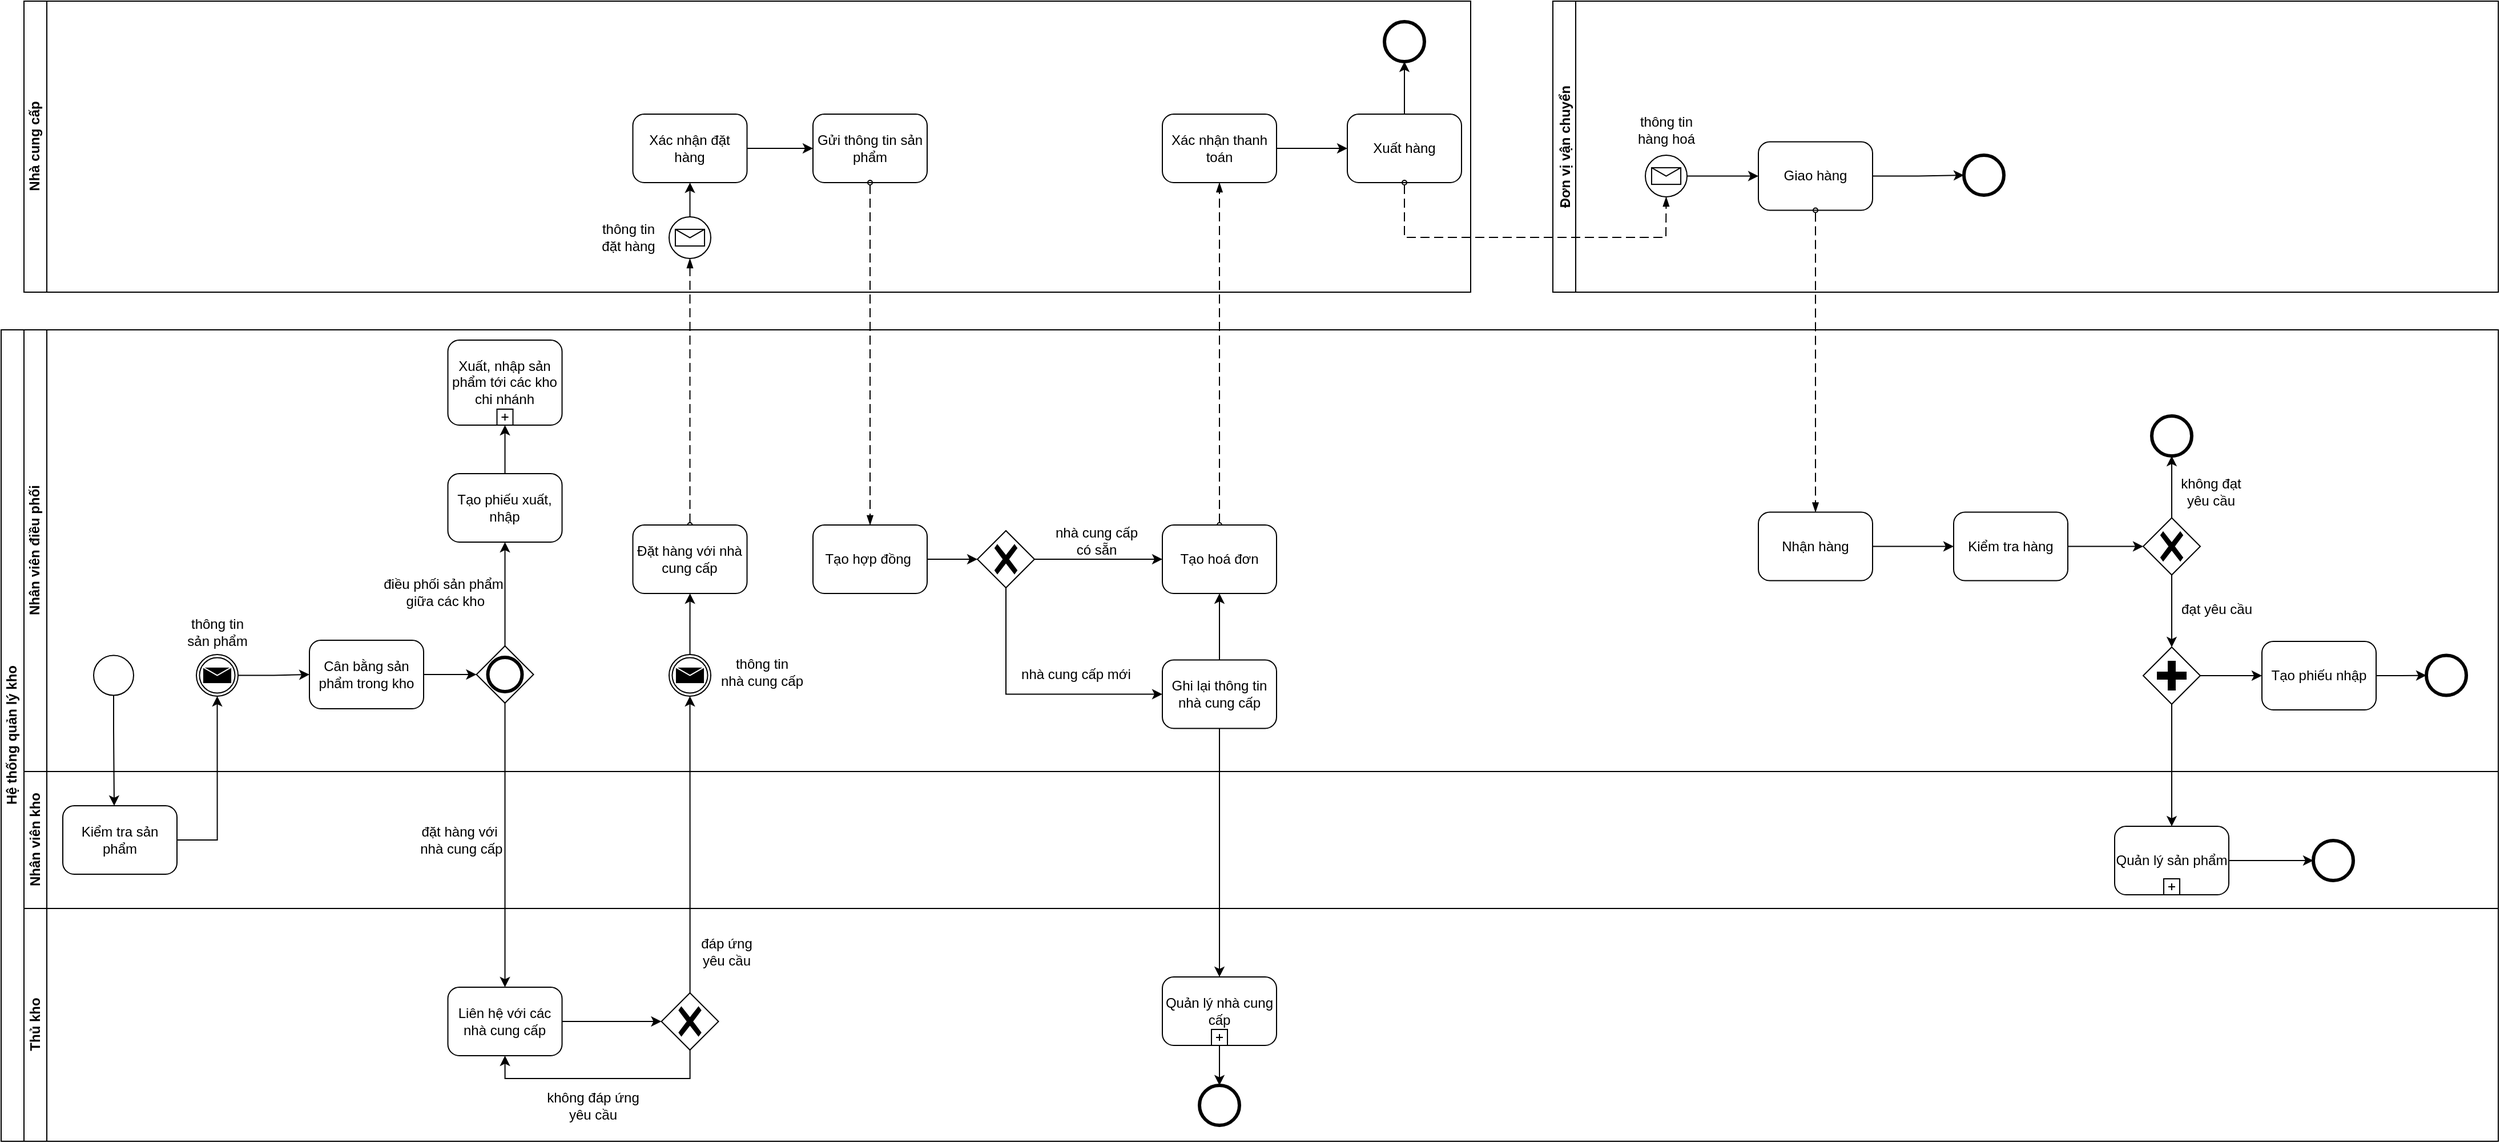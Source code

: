 <mxfile version="20.2.4" type="device" pages="2"><diagram name="inventory management system" id="74e2e168-ea6b-b213-b513-2b3c1d86103e"><mxGraphModel dx="782" dy="436" grid="1" gridSize="9" guides="1" tooltips="1" connect="1" arrows="1" fold="1" page="1" pageScale="1" pageWidth="1500" pageHeight="1920" background="none" math="0" shadow="0"><root><mxCell id="0"/><mxCell id="1" parent="0"/><mxCell id="8CF6cLF_497ZP0KfiTRn-6" value="Nhà cung cấp" style="swimlane;html=1;startSize=20;horizontal=0;" parent="1" vertex="1"><mxGeometry x="281" y="405" width="1267" height="255" as="geometry"/></mxCell><mxCell id="GPhjwS82SwwZV1RUeQHN-33" value="" style="edgeStyle=orthogonalEdgeStyle;rounded=0;orthogonalLoop=1;jettySize=auto;html=1;" parent="8CF6cLF_497ZP0KfiTRn-6" source="8CF6cLF_497ZP0KfiTRn-21" target="GPhjwS82SwwZV1RUeQHN-30" edge="1"><mxGeometry relative="1" as="geometry"/></mxCell><mxCell id="8CF6cLF_497ZP0KfiTRn-21" value="Xác nhận đặt hàng" style="points=[[0.25,0,0],[0.5,0,0],[0.75,0,0],[1,0.25,0],[1,0.5,0],[1,0.75,0],[0.75,1,0],[0.5,1,0],[0.25,1,0],[0,0.75,0],[0,0.5,0],[0,0.25,0]];shape=mxgraph.bpmn.task;whiteSpace=wrap;rectStyle=rounded;size=10;taskMarker=abstract;" parent="8CF6cLF_497ZP0KfiTRn-6" vertex="1"><mxGeometry x="533.25" y="99" width="100" height="60" as="geometry"/></mxCell><mxCell id="yt2m0FL5eR5qhUg7MyY3-13" value="" style="edgeStyle=orthogonalEdgeStyle;rounded=0;orthogonalLoop=1;jettySize=auto;html=1;" parent="8CF6cLF_497ZP0KfiTRn-6" source="yt2m0FL5eR5qhUg7MyY3-9" target="yt2m0FL5eR5qhUg7MyY3-12" edge="1"><mxGeometry relative="1" as="geometry"/></mxCell><mxCell id="yt2m0FL5eR5qhUg7MyY3-9" value="Xác nhận thanh toán" style="points=[[0.25,0,0],[0.5,0,0],[0.75,0,0],[1,0.25,0],[1,0.5,0],[1,0.75,0],[0.75,1,0],[0.5,1,0],[0.25,1,0],[0,0.75,0],[0,0.5,0],[0,0.25,0]];shape=mxgraph.bpmn.task;whiteSpace=wrap;rectStyle=rounded;size=10;taskMarker=abstract;" parent="8CF6cLF_497ZP0KfiTRn-6" vertex="1"><mxGeometry x="997" y="99" width="100" height="60" as="geometry"/></mxCell><mxCell id="GPhjwS82SwwZV1RUeQHN-35" value="" style="edgeStyle=orthogonalEdgeStyle;rounded=0;orthogonalLoop=1;jettySize=auto;html=1;" parent="8CF6cLF_497ZP0KfiTRn-6" source="yt2m0FL5eR5qhUg7MyY3-12" target="GPhjwS82SwwZV1RUeQHN-34" edge="1"><mxGeometry relative="1" as="geometry"/></mxCell><mxCell id="yt2m0FL5eR5qhUg7MyY3-12" value="Xuất hàng" style="points=[[0.25,0,0],[0.5,0,0],[0.75,0,0],[1,0.25,0],[1,0.5,0],[1,0.75,0],[0.75,1,0],[0.5,1,0],[0.25,1,0],[0,0.75,0],[0,0.5,0],[0,0.25,0]];shape=mxgraph.bpmn.task;whiteSpace=wrap;rectStyle=rounded;size=10;taskMarker=abstract;" parent="8CF6cLF_497ZP0KfiTRn-6" vertex="1"><mxGeometry x="1159" y="99" width="100" height="60" as="geometry"/></mxCell><mxCell id="yt2m0FL5eR5qhUg7MyY3-16" value="" style="edgeStyle=orthogonalEdgeStyle;rounded=0;orthogonalLoop=1;jettySize=auto;html=1;" parent="8CF6cLF_497ZP0KfiTRn-6" source="yt2m0FL5eR5qhUg7MyY3-14" target="8CF6cLF_497ZP0KfiTRn-21" edge="1"><mxGeometry relative="1" as="geometry"/></mxCell><mxCell id="yt2m0FL5eR5qhUg7MyY3-14" value="" style="points=[[0.145,0.145,0],[0.5,0,0],[0.855,0.145,0],[1,0.5,0],[0.855,0.855,0],[0.5,1,0],[0.145,0.855,0],[0,0.5,0]];shape=mxgraph.bpmn.event;html=1;verticalLabelPosition=bottom;labelBackgroundColor=#ffffff;verticalAlign=top;align=center;perimeter=ellipsePerimeter;outlineConnect=0;aspect=fixed;outline=standard;symbol=message;" parent="8CF6cLF_497ZP0KfiTRn-6" vertex="1"><mxGeometry x="565" y="189" width="36.5" height="36.5" as="geometry"/></mxCell><mxCell id="yt2m0FL5eR5qhUg7MyY3-17" value="thông tin &lt;br&gt;đặt hàng" style="text;html=1;align=center;verticalAlign=middle;resizable=0;points=[];autosize=1;strokeColor=none;fillColor=none;" parent="8CF6cLF_497ZP0KfiTRn-6" vertex="1"><mxGeometry x="493" y="184.75" width="72" height="45" as="geometry"/></mxCell><mxCell id="GPhjwS82SwwZV1RUeQHN-30" value="Gửi thông tin sản phẩm" style="points=[[0.25,0,0],[0.5,0,0],[0.75,0,0],[1,0.25,0],[1,0.5,0],[1,0.75,0],[0.75,1,0],[0.5,1,0],[0.25,1,0],[0,0.75,0],[0,0.5,0],[0,0.25,0]];shape=mxgraph.bpmn.task;whiteSpace=wrap;rectStyle=rounded;size=10;taskMarker=abstract;" parent="8CF6cLF_497ZP0KfiTRn-6" vertex="1"><mxGeometry x="691" y="99" width="100" height="60" as="geometry"/></mxCell><mxCell id="GPhjwS82SwwZV1RUeQHN-34" value="" style="points=[[0.145,0.145,0],[0.5,0,0],[0.855,0.145,0],[1,0.5,0],[0.855,0.855,0],[0.5,1,0],[0.145,0.855,0],[0,0.5,0]];shape=mxgraph.bpmn.event;html=1;verticalLabelPosition=bottom;labelBackgroundColor=#ffffff;verticalAlign=top;align=center;perimeter=ellipsePerimeter;outlineConnect=0;aspect=fixed;outline=end;symbol=terminate2;" parent="8CF6cLF_497ZP0KfiTRn-6" vertex="1"><mxGeometry x="1191.5" y="18" width="35" height="35" as="geometry"/></mxCell><mxCell id="8CF6cLF_497ZP0KfiTRn-131" value="" style="dashed=1;dashPattern=8 4;endArrow=blockThin;endFill=1;startArrow=oval;startFill=0;endSize=6;startSize=4;rounded=0;exitX=0.5;exitY=0;exitDx=0;exitDy=0;exitPerimeter=0;" parent="1" source="8CF6cLF_497ZP0KfiTRn-118" target="yt2m0FL5eR5qhUg7MyY3-14" edge="1"><mxGeometry width="160" relative="1" as="geometry"><mxPoint x="567" y="675" as="sourcePoint"/><mxPoint x="727" y="675" as="targetPoint"/></mxGeometry></mxCell><mxCell id="yt2m0FL5eR5qhUg7MyY3-10" value="" style="dashed=1;dashPattern=8 4;endArrow=blockThin;endFill=1;startArrow=oval;startFill=0;endSize=6;startSize=4;rounded=0;entryX=0.5;entryY=1;entryDx=0;entryDy=0;entryPerimeter=0;exitX=0.5;exitY=0;exitDx=0;exitDy=0;exitPerimeter=0;" parent="1" source="8CF6cLF_497ZP0KfiTRn-40" target="yt2m0FL5eR5qhUg7MyY3-9" edge="1"><mxGeometry width="160" relative="1" as="geometry"><mxPoint x="1052.5" y="510" as="sourcePoint"/><mxPoint x="1053" y="636.5" as="targetPoint"/></mxGeometry></mxCell><mxCell id="yt2m0FL5eR5qhUg7MyY3-4" value="" style="dashed=1;dashPattern=8 4;endArrow=blockThin;endFill=1;startArrow=oval;startFill=0;endSize=6;startSize=4;rounded=0;entryX=0.5;entryY=0;entryDx=0;entryDy=0;entryPerimeter=0;exitX=0.5;exitY=1;exitDx=0;exitDy=0;exitPerimeter=0;" parent="1" source="GPhjwS82SwwZV1RUeQHN-30" target="8CF6cLF_497ZP0KfiTRn-33" edge="1"><mxGeometry width="160" relative="1" as="geometry"><mxPoint x="1022" y="559" as="sourcePoint"/><mxPoint x="983" y="619" as="targetPoint"/></mxGeometry></mxCell><mxCell id="yt2m0FL5eR5qhUg7MyY3-25" value="Đơn vị vận chuyển" style="swimlane;startSize=20;horizontal=0;" parent="1" vertex="1"><mxGeometry x="1620" y="405" width="828" height="255" as="geometry"/></mxCell><mxCell id="yt2m0FL5eR5qhUg7MyY3-34" value="" style="edgeStyle=orthogonalEdgeStyle;rounded=0;orthogonalLoop=1;jettySize=auto;html=1;" parent="yt2m0FL5eR5qhUg7MyY3-25" source="yt2m0FL5eR5qhUg7MyY3-28" target="yt2m0FL5eR5qhUg7MyY3-33" edge="1"><mxGeometry relative="1" as="geometry"/></mxCell><mxCell id="yt2m0FL5eR5qhUg7MyY3-28" value="Giao hàng" style="points=[[0.25,0,0],[0.5,0,0],[0.75,0,0],[1,0.25,0],[1,0.5,0],[1,0.75,0],[0.75,1,0],[0.5,1,0],[0.25,1,0],[0,0.75,0],[0,0.5,0],[0,0.25,0]];shape=mxgraph.bpmn.task;whiteSpace=wrap;rectStyle=rounded;size=10;taskMarker=abstract;" parent="yt2m0FL5eR5qhUg7MyY3-25" vertex="1"><mxGeometry x="180" y="123.25" width="100" height="60" as="geometry"/></mxCell><mxCell id="J1mQcQFPRn4zZdBeIt-k-29" value="" style="edgeStyle=orthogonalEdgeStyle;rounded=0;orthogonalLoop=1;jettySize=auto;html=1;" parent="yt2m0FL5eR5qhUg7MyY3-25" source="yt2m0FL5eR5qhUg7MyY3-29" target="yt2m0FL5eR5qhUg7MyY3-28" edge="1"><mxGeometry relative="1" as="geometry"/></mxCell><mxCell id="yt2m0FL5eR5qhUg7MyY3-29" value="" style="points=[[0.145,0.145,0],[0.5,0,0],[0.855,0.145,0],[1,0.5,0],[0.855,0.855,0],[0.5,1,0],[0.145,0.855,0],[0,0.5,0]];shape=mxgraph.bpmn.event;html=1;verticalLabelPosition=bottom;labelBackgroundColor=#ffffff;verticalAlign=top;align=center;perimeter=ellipsePerimeter;outlineConnect=0;aspect=fixed;outline=standard;symbol=message;" parent="yt2m0FL5eR5qhUg7MyY3-25" vertex="1"><mxGeometry x="81" y="135" width="36.5" height="36.5" as="geometry"/></mxCell><mxCell id="yt2m0FL5eR5qhUg7MyY3-31" value="thông tin &lt;br&gt;hàng hoá" style="text;html=1;align=center;verticalAlign=middle;resizable=0;points=[];autosize=1;strokeColor=none;fillColor=none;" parent="yt2m0FL5eR5qhUg7MyY3-25" vertex="1"><mxGeometry x="63.25" y="90" width="72" height="45" as="geometry"/></mxCell><mxCell id="yt2m0FL5eR5qhUg7MyY3-33" value="" style="points=[[0.145,0.145,0],[0.5,0,0],[0.855,0.145,0],[1,0.5,0],[0.855,0.855,0],[0.5,1,0],[0.145,0.855,0],[0,0.5,0]];shape=mxgraph.bpmn.event;html=1;verticalLabelPosition=bottom;labelBackgroundColor=#ffffff;verticalAlign=top;align=center;perimeter=ellipsePerimeter;outlineConnect=0;aspect=fixed;outline=end;symbol=terminate2;" parent="yt2m0FL5eR5qhUg7MyY3-25" vertex="1"><mxGeometry x="360" y="135" width="35" height="35" as="geometry"/></mxCell><mxCell id="J1mQcQFPRn4zZdBeIt-k-14" value="" style="dashed=1;dashPattern=8 4;endArrow=blockThin;endFill=1;startArrow=oval;startFill=0;endSize=6;startSize=4;rounded=0;exitX=0.5;exitY=1;exitDx=0;exitDy=0;exitPerimeter=0;entryX=0.5;entryY=0;entryDx=0;entryDy=0;entryPerimeter=0;" parent="1" source="yt2m0FL5eR5qhUg7MyY3-28" target="yt2m0FL5eR5qhUg7MyY3-35" edge="1"><mxGeometry width="160" relative="1" as="geometry"><mxPoint x="1611" y="558" as="sourcePoint"/><mxPoint x="1771" y="558" as="targetPoint"/></mxGeometry></mxCell><mxCell id="J1mQcQFPRn4zZdBeIt-k-28" value="" style="dashed=1;dashPattern=8 4;endArrow=blockThin;endFill=1;startArrow=oval;startFill=0;endSize=6;startSize=4;rounded=0;exitX=0.5;exitY=1;exitDx=0;exitDy=0;exitPerimeter=0;entryX=0.5;entryY=1;entryDx=0;entryDy=0;entryPerimeter=0;" parent="1" source="yt2m0FL5eR5qhUg7MyY3-12" target="yt2m0FL5eR5qhUg7MyY3-29" edge="1"><mxGeometry width="160" relative="1" as="geometry"><mxPoint x="1674" y="432" as="sourcePoint"/><mxPoint x="1834" y="432" as="targetPoint"/><Array as="points"><mxPoint x="1490" y="612"/><mxPoint x="1719" y="612"/></Array></mxGeometry></mxCell><mxCell id="8CF6cLF_497ZP0KfiTRn-80" value="Hệ thống quản lý kho" style="swimlane;html=1;childLayout=stackLayout;resizeParent=1;resizeParentMax=0;horizontal=0;startSize=20;horizontalStack=0;" parent="1" vertex="1"><mxGeometry x="261" y="693" width="2187" height="711" as="geometry"/></mxCell><mxCell id="8CF6cLF_497ZP0KfiTRn-81" value="Nhân viên điều phối&lt;br&gt;" style="swimlane;html=1;startSize=20;horizontal=0;" parent="8CF6cLF_497ZP0KfiTRn-80" vertex="1"><mxGeometry x="20" width="2167" height="387" as="geometry"/></mxCell><mxCell id="8CF6cLF_497ZP0KfiTRn-40" value="Tạo hoá đơn" style="points=[[0.25,0,0],[0.5,0,0],[0.75,0,0],[1,0.25,0],[1,0.5,0],[1,0.75,0],[0.75,1,0],[0.5,1,0],[0.25,1,0],[0,0.75,0],[0,0.5,0],[0,0.25,0]];shape=mxgraph.bpmn.task;whiteSpace=wrap;rectStyle=rounded;size=10;taskMarker=abstract;" parent="8CF6cLF_497ZP0KfiTRn-81" vertex="1"><mxGeometry x="997" y="171" width="100" height="60" as="geometry"/></mxCell><mxCell id="GPhjwS82SwwZV1RUeQHN-29" value="" style="edgeStyle=orthogonalEdgeStyle;rounded=0;orthogonalLoop=1;jettySize=auto;html=1;" parent="8CF6cLF_497ZP0KfiTRn-81" source="8CF6cLF_497ZP0KfiTRn-44" target="GPhjwS82SwwZV1RUeQHN-28" edge="1"><mxGeometry relative="1" as="geometry"/></mxCell><mxCell id="8CF6cLF_497ZP0KfiTRn-44" value="Tạo phiếu nhập" style="points=[[0.25,0,0],[0.5,0,0],[0.75,0,0],[1,0.25,0],[1,0.5,0],[1,0.75,0],[0.75,1,0],[0.5,1,0],[0.25,1,0],[0,0.75,0],[0,0.5,0],[0,0.25,0]];shape=mxgraph.bpmn.task;whiteSpace=wrap;rectStyle=rounded;size=10;taskMarker=abstract;" parent="8CF6cLF_497ZP0KfiTRn-81" vertex="1"><mxGeometry x="1960" y="273" width="100" height="60" as="geometry"/></mxCell><mxCell id="8CF6cLF_497ZP0KfiTRn-118" value="Đặt hàng với nhà cung cấp" style="points=[[0.25,0,0],[0.5,0,0],[0.75,0,0],[1,0.25,0],[1,0.5,0],[1,0.75,0],[0.75,1,0],[0.5,1,0],[0.25,1,0],[0,0.75,0],[0,0.5,0],[0,0.25,0]];shape=mxgraph.bpmn.task;whiteSpace=wrap;rectStyle=rounded;size=10;taskMarker=abstract;" parent="8CF6cLF_497ZP0KfiTRn-81" vertex="1"><mxGeometry x="533.25" y="171" width="100" height="60" as="geometry"/></mxCell><mxCell id="GPhjwS82SwwZV1RUeQHN-4" value="" style="edgeStyle=orthogonalEdgeStyle;rounded=0;orthogonalLoop=1;jettySize=auto;html=1;" parent="8CF6cLF_497ZP0KfiTRn-81" source="8CF6cLF_497ZP0KfiTRn-33" target="GPhjwS82SwwZV1RUeQHN-3" edge="1"><mxGeometry relative="1" as="geometry"/></mxCell><mxCell id="8CF6cLF_497ZP0KfiTRn-33" value="Tạo hợp đồng " style="points=[[0.25,0,0],[0.5,0,0],[0.75,0,0],[1,0.25,0],[1,0.5,0],[1,0.75,0],[0.75,1,0],[0.5,1,0],[0.25,1,0],[0,0.75,0],[0,0.5,0],[0,0.25,0]];shape=mxgraph.bpmn.task;whiteSpace=wrap;rectStyle=rounded;size=10;taskMarker=abstract;" parent="8CF6cLF_497ZP0KfiTRn-81" vertex="1"><mxGeometry x="691" y="171" width="100" height="60" as="geometry"/></mxCell><mxCell id="0IMm8NpGHYCXOkR3CDBu-25" value="" style="edgeStyle=orthogonalEdgeStyle;rounded=0;orthogonalLoop=1;jettySize=auto;html=1;entryX=0.5;entryY=1;entryDx=0;entryDy=0;entryPerimeter=0;" parent="8CF6cLF_497ZP0KfiTRn-81" source="0IMm8NpGHYCXOkR3CDBu-22" target="GPhjwS82SwwZV1RUeQHN-2" edge="1"><mxGeometry relative="1" as="geometry"><mxPoint x="421.235" y="231" as="targetPoint"/></mxGeometry></mxCell><mxCell id="0IMm8NpGHYCXOkR3CDBu-22" value="" style="points=[[0.25,0.25,0],[0.5,0,0],[0.75,0.25,0],[1,0.5,0],[0.75,0.75,0],[0.5,1,0],[0.25,0.75,0],[0,0.5,0]];shape=mxgraph.bpmn.gateway2;html=1;verticalLabelPosition=bottom;labelBackgroundColor=#ffffff;verticalAlign=top;align=center;perimeter=rhombusPerimeter;outlineConnect=0;outline=end;symbol=general;" parent="8CF6cLF_497ZP0KfiTRn-81" vertex="1"><mxGeometry x="396.25" y="277" width="50" height="50" as="geometry"/></mxCell><mxCell id="0IMm8NpGHYCXOkR3CDBu-26" value="" style="points=[[0.145,0.145,0],[0.5,0,0],[0.855,0.145,0],[1,0.5,0],[0.855,0.855,0],[0.5,1,0],[0.145,0.855,0],[0,0.5,0]];shape=mxgraph.bpmn.event;html=1;verticalLabelPosition=bottom;labelBackgroundColor=#ffffff;verticalAlign=top;align=center;perimeter=ellipsePerimeter;outlineConnect=0;aspect=fixed;outline=standard;symbol=general;" parent="8CF6cLF_497ZP0KfiTRn-81" vertex="1"><mxGeometry x="61" y="285.25" width="35" height="35" as="geometry"/></mxCell><mxCell id="0IMm8NpGHYCXOkR3CDBu-87" value="" style="edgeStyle=orthogonalEdgeStyle;rounded=0;orthogonalLoop=1;jettySize=auto;html=1;" parent="8CF6cLF_497ZP0KfiTRn-81" source="0IMm8NpGHYCXOkR3CDBu-56" target="0IMm8NpGHYCXOkR3CDBu-22" edge="1"><mxGeometry relative="1" as="geometry"/></mxCell><mxCell id="0IMm8NpGHYCXOkR3CDBu-56" value="Cân bằng sản phẩm trong kho" style="points=[[0.25,0,0],[0.5,0,0],[0.75,0,0],[1,0.25,0],[1,0.5,0],[1,0.75,0],[0.75,1,0],[0.5,1,0],[0.25,1,0],[0,0.75,0],[0,0.5,0],[0,0.25,0]];shape=mxgraph.bpmn.task;whiteSpace=wrap;rectStyle=rounded;size=10;taskMarker=abstract;" parent="8CF6cLF_497ZP0KfiTRn-81" vertex="1"><mxGeometry x="250" y="272" width="100" height="60" as="geometry"/></mxCell><mxCell id="J1mQcQFPRn4zZdBeIt-k-36" value="" style="edgeStyle=orthogonalEdgeStyle;rounded=0;orthogonalLoop=1;jettySize=auto;html=1;" parent="8CF6cLF_497ZP0KfiTRn-81" source="0IMm8NpGHYCXOkR3CDBu-71" target="8CF6cLF_497ZP0KfiTRn-44" edge="1"><mxGeometry relative="1" as="geometry"/></mxCell><mxCell id="0IMm8NpGHYCXOkR3CDBu-71" value="" style="points=[[0.25,0.25,0],[0.5,0,0],[0.75,0.25,0],[1,0.5,0],[0.75,0.75,0],[0.5,1,0],[0.25,0.75,0],[0,0.5,0]];shape=mxgraph.bpmn.gateway2;html=1;verticalLabelPosition=bottom;labelBackgroundColor=#ffffff;verticalAlign=top;align=center;perimeter=rhombusPerimeter;outlineConnect=0;outline=none;symbol=none;gwType=parallel;" parent="8CF6cLF_497ZP0KfiTRn-81" vertex="1"><mxGeometry x="1856" y="278" width="50" height="50" as="geometry"/></mxCell><mxCell id="0IMm8NpGHYCXOkR3CDBu-97" value="" style="edgeStyle=orthogonalEdgeStyle;rounded=0;orthogonalLoop=1;jettySize=auto;html=1;" parent="8CF6cLF_497ZP0KfiTRn-81" source="0IMm8NpGHYCXOkR3CDBu-94" target="8CF6cLF_497ZP0KfiTRn-118" edge="1"><mxGeometry relative="1" as="geometry"/></mxCell><mxCell id="0IMm8NpGHYCXOkR3CDBu-94" value="" style="points=[[0.145,0.145,0],[0.5,0,0],[0.855,0.145,0],[1,0.5,0],[0.855,0.855,0],[0.5,1,0],[0.145,0.855,0],[0,0.5,0]];shape=mxgraph.bpmn.event;html=1;verticalLabelPosition=bottom;labelBackgroundColor=#ffffff;verticalAlign=top;align=center;perimeter=ellipsePerimeter;outlineConnect=0;aspect=fixed;outline=throwing;symbol=message;" parent="8CF6cLF_497ZP0KfiTRn-81" vertex="1"><mxGeometry x="565" y="284.5" width="36.5" height="36.5" as="geometry"/></mxCell><mxCell id="0IMm8NpGHYCXOkR3CDBu-98" value="thông tin &lt;br&gt;nhà cung cấp" style="text;html=1;align=center;verticalAlign=middle;resizable=0;points=[];autosize=1;strokeColor=none;fillColor=none;" parent="8CF6cLF_497ZP0KfiTRn-81" vertex="1"><mxGeometry x="601" y="277" width="90" height="45" as="geometry"/></mxCell><mxCell id="J1mQcQFPRn4zZdBeIt-k-16" style="edgeStyle=orthogonalEdgeStyle;rounded=0;orthogonalLoop=1;jettySize=auto;html=1;entryX=0;entryY=0.5;entryDx=0;entryDy=0;entryPerimeter=0;" parent="8CF6cLF_497ZP0KfiTRn-81" source="0IMm8NpGHYCXOkR3CDBu-102" target="0IMm8NpGHYCXOkR3CDBu-108" edge="1"><mxGeometry relative="1" as="geometry"/></mxCell><mxCell id="0IMm8NpGHYCXOkR3CDBu-102" value="Kiểm tra hàng" style="points=[[0.25,0,0],[0.5,0,0],[0.75,0,0],[1,0.25,0],[1,0.5,0],[1,0.75,0],[0.75,1,0],[0.5,1,0],[0.25,1,0],[0,0.75,0],[0,0.5,0],[0,0.25,0]];shape=mxgraph.bpmn.task;whiteSpace=wrap;rectStyle=rounded;size=10;taskMarker=abstract;" parent="8CF6cLF_497ZP0KfiTRn-81" vertex="1"><mxGeometry x="1690" y="159.75" width="100" height="60" as="geometry"/></mxCell><mxCell id="0IMm8NpGHYCXOkR3CDBu-116" value="" style="edgeStyle=orthogonalEdgeStyle;rounded=0;orthogonalLoop=1;jettySize=auto;html=1;" parent="8CF6cLF_497ZP0KfiTRn-81" source="0IMm8NpGHYCXOkR3CDBu-108" target="0IMm8NpGHYCXOkR3CDBu-113" edge="1"><mxGeometry relative="1" as="geometry"/></mxCell><mxCell id="J1mQcQFPRn4zZdBeIt-k-20" value="" style="edgeStyle=orthogonalEdgeStyle;rounded=0;orthogonalLoop=1;jettySize=auto;html=1;" parent="8CF6cLF_497ZP0KfiTRn-81" source="0IMm8NpGHYCXOkR3CDBu-108" target="0IMm8NpGHYCXOkR3CDBu-71" edge="1"><mxGeometry relative="1" as="geometry"/></mxCell><mxCell id="0IMm8NpGHYCXOkR3CDBu-108" value="" style="points=[[0.25,0.25,0],[0.5,0,0],[0.75,0.25,0],[1,0.5,0],[0.75,0.75,0],[0.5,1,0],[0.25,0.75,0],[0,0.5,0]];shape=mxgraph.bpmn.gateway2;html=1;verticalLabelPosition=bottom;labelBackgroundColor=#ffffff;verticalAlign=top;align=center;perimeter=rhombusPerimeter;outlineConnect=0;outline=none;symbol=none;gwType=exclusive;" parent="8CF6cLF_497ZP0KfiTRn-81" vertex="1"><mxGeometry x="1856" y="164.75" width="50" height="50" as="geometry"/></mxCell><mxCell id="0IMm8NpGHYCXOkR3CDBu-113" value="" style="points=[[0.145,0.145,0],[0.5,0,0],[0.855,0.145,0],[1,0.5,0],[0.855,0.855,0],[0.5,1,0],[0.145,0.855,0],[0,0.5,0]];shape=mxgraph.bpmn.event;html=1;verticalLabelPosition=bottom;labelBackgroundColor=#ffffff;verticalAlign=top;align=center;perimeter=ellipsePerimeter;outlineConnect=0;aspect=fixed;outline=end;symbol=terminate2;" parent="8CF6cLF_497ZP0KfiTRn-81" vertex="1"><mxGeometry x="1863.5" y="75.5" width="35" height="35" as="geometry"/></mxCell><mxCell id="J1mQcQFPRn4zZdBeIt-k-17" value="" style="edgeStyle=orthogonalEdgeStyle;rounded=0;orthogonalLoop=1;jettySize=auto;html=1;" parent="8CF6cLF_497ZP0KfiTRn-81" source="yt2m0FL5eR5qhUg7MyY3-35" target="0IMm8NpGHYCXOkR3CDBu-102" edge="1"><mxGeometry relative="1" as="geometry"/></mxCell><mxCell id="yt2m0FL5eR5qhUg7MyY3-35" value="Nhận hàng" style="points=[[0.25,0,0],[0.5,0,0],[0.75,0,0],[1,0.25,0],[1,0.5,0],[1,0.75,0],[0.75,1,0],[0.5,1,0],[0.25,1,0],[0,0.75,0],[0,0.5,0],[0,0.25,0]];shape=mxgraph.bpmn.task;whiteSpace=wrap;rectStyle=rounded;size=10;taskMarker=abstract;" parent="8CF6cLF_497ZP0KfiTRn-81" vertex="1"><mxGeometry x="1519" y="159.75" width="100" height="60" as="geometry"/></mxCell><mxCell id="GPhjwS82SwwZV1RUeQHN-14" value="" style="edgeStyle=orthogonalEdgeStyle;rounded=0;orthogonalLoop=1;jettySize=auto;html=1;" parent="8CF6cLF_497ZP0KfiTRn-81" source="J1mQcQFPRn4zZdBeIt-k-51" target="8CF6cLF_497ZP0KfiTRn-40" edge="1"><mxGeometry relative="1" as="geometry"/></mxCell><mxCell id="J1mQcQFPRn4zZdBeIt-k-51" value="Ghi lại thông tin nhà cung cấp" style="points=[[0.25,0,0],[0.5,0,0],[0.75,0,0],[1,0.25,0],[1,0.5,0],[1,0.75,0],[0.75,1,0],[0.5,1,0],[0.25,1,0],[0,0.75,0],[0,0.5,0],[0,0.25,0]];shape=mxgraph.bpmn.task;whiteSpace=wrap;rectStyle=rounded;size=10;taskMarker=abstract;" parent="8CF6cLF_497ZP0KfiTRn-81" vertex="1"><mxGeometry x="997" y="289.25" width="100" height="60" as="geometry"/></mxCell><mxCell id="J1mQcQFPRn4zZdBeIt-k-59" value="đạt yêu cầu" style="text;html=1;align=center;verticalAlign=middle;resizable=0;points=[];autosize=1;strokeColor=none;fillColor=none;" parent="8CF6cLF_497ZP0KfiTRn-81" vertex="1"><mxGeometry x="1879" y="231" width="81" height="27" as="geometry"/></mxCell><mxCell id="J1mQcQFPRn4zZdBeIt-k-60" value="không đạt &lt;br&gt;yêu cầu" style="text;html=1;align=center;verticalAlign=middle;resizable=0;points=[];autosize=1;strokeColor=none;fillColor=none;" parent="8CF6cLF_497ZP0KfiTRn-81" vertex="1"><mxGeometry x="1879" y="119.75" width="72" height="45" as="geometry"/></mxCell><mxCell id="J1mQcQFPRn4zZdBeIt-k-65" value="" style="edgeStyle=orthogonalEdgeStyle;rounded=0;orthogonalLoop=1;jettySize=auto;html=1;" parent="8CF6cLF_497ZP0KfiTRn-81" source="J1mQcQFPRn4zZdBeIt-k-63" target="0IMm8NpGHYCXOkR3CDBu-56" edge="1"><mxGeometry relative="1" as="geometry"/></mxCell><mxCell id="J1mQcQFPRn4zZdBeIt-k-63" value="" style="points=[[0.145,0.145,0],[0.5,0,0],[0.855,0.145,0],[1,0.5,0],[0.855,0.855,0],[0.5,1,0],[0.145,0.855,0],[0,0.5,0]];shape=mxgraph.bpmn.event;html=1;verticalLabelPosition=bottom;labelBackgroundColor=#ffffff;verticalAlign=top;align=center;perimeter=ellipsePerimeter;outlineConnect=0;aspect=fixed;outline=throwing;symbol=message;" parent="8CF6cLF_497ZP0KfiTRn-81" vertex="1"><mxGeometry x="151" y="284.5" width="36.5" height="36.5" as="geometry"/></mxCell><mxCell id="J1mQcQFPRn4zZdBeIt-k-69" value="thông tin &lt;br&gt;sản phẩm" style="text;html=1;align=center;verticalAlign=middle;resizable=0;points=[];autosize=1;strokeColor=none;fillColor=none;" parent="8CF6cLF_497ZP0KfiTRn-81" vertex="1"><mxGeometry x="133.25" y="242" width="72" height="45" as="geometry"/></mxCell><mxCell id="GPhjwS82SwwZV1RUeQHN-21" value="" style="edgeStyle=orthogonalEdgeStyle;rounded=0;orthogonalLoop=1;jettySize=auto;html=1;" parent="8CF6cLF_497ZP0KfiTRn-81" source="GPhjwS82SwwZV1RUeQHN-2" target="GPhjwS82SwwZV1RUeQHN-19" edge="1"><mxGeometry relative="1" as="geometry"/></mxCell><mxCell id="GPhjwS82SwwZV1RUeQHN-2" value="Tạo phiếu xuất, nhập" style="points=[[0.25,0,0],[0.5,0,0],[0.75,0,0],[1,0.25,0],[1,0.5,0],[1,0.75,0],[0.75,1,0],[0.5,1,0],[0.25,1,0],[0,0.75,0],[0,0.5,0],[0,0.25,0]];shape=mxgraph.bpmn.task;whiteSpace=wrap;rectStyle=rounded;size=10;taskMarker=abstract;" parent="8CF6cLF_497ZP0KfiTRn-81" vertex="1"><mxGeometry x="371.25" y="126" width="100" height="60" as="geometry"/></mxCell><mxCell id="GPhjwS82SwwZV1RUeQHN-8" value="" style="edgeStyle=orthogonalEdgeStyle;rounded=0;orthogonalLoop=1;jettySize=auto;html=1;" parent="8CF6cLF_497ZP0KfiTRn-81" source="GPhjwS82SwwZV1RUeQHN-3" target="8CF6cLF_497ZP0KfiTRn-40" edge="1"><mxGeometry relative="1" as="geometry"/></mxCell><mxCell id="GPhjwS82SwwZV1RUeQHN-13" style="edgeStyle=orthogonalEdgeStyle;rounded=0;orthogonalLoop=1;jettySize=auto;html=1;entryX=0;entryY=0.5;entryDx=0;entryDy=0;entryPerimeter=0;" parent="8CF6cLF_497ZP0KfiTRn-81" source="GPhjwS82SwwZV1RUeQHN-3" target="J1mQcQFPRn4zZdBeIt-k-51" edge="1"><mxGeometry relative="1" as="geometry"><Array as="points"><mxPoint x="860" y="319"/></Array></mxGeometry></mxCell><mxCell id="GPhjwS82SwwZV1RUeQHN-3" value="" style="points=[[0.25,0.25,0],[0.5,0,0],[0.75,0.25,0],[1,0.5,0],[0.75,0.75,0],[0.5,1,0],[0.25,0.75,0],[0,0.5,0]];shape=mxgraph.bpmn.gateway2;html=1;verticalLabelPosition=bottom;labelBackgroundColor=#ffffff;verticalAlign=top;align=center;perimeter=rhombusPerimeter;outlineConnect=0;outline=none;symbol=none;gwType=exclusive;" parent="8CF6cLF_497ZP0KfiTRn-81" vertex="1"><mxGeometry x="835" y="176" width="50" height="50" as="geometry"/></mxCell><mxCell id="GPhjwS82SwwZV1RUeQHN-10" value="nhà cung cấp &lt;br&gt;có sẵn" style="text;html=1;align=center;verticalAlign=middle;resizable=0;points=[];autosize=1;strokeColor=none;fillColor=none;" parent="8CF6cLF_497ZP0KfiTRn-81" vertex="1"><mxGeometry x="894" y="162" width="90" height="45" as="geometry"/></mxCell><mxCell id="GPhjwS82SwwZV1RUeQHN-11" value="nhà cung cấp mới" style="text;html=1;align=center;verticalAlign=middle;resizable=0;points=[];autosize=1;strokeColor=none;fillColor=none;" parent="8CF6cLF_497ZP0KfiTRn-81" vertex="1"><mxGeometry x="862" y="288.5" width="117" height="27" as="geometry"/></mxCell><mxCell id="GPhjwS82SwwZV1RUeQHN-19" value="Xuất, nhập sản phẩm tới các kho chi nhánh" style="points=[[0.25,0,0],[0.5,0,0],[0.75,0,0],[1,0.25,0],[1,0.5,0],[1,0.75,0],[0.75,1,0],[0.5,1,0],[0.25,1,0],[0,0.75,0],[0,0.5,0],[0,0.25,0]];shape=mxgraph.bpmn.task;whiteSpace=wrap;rectStyle=rounded;size=10;taskMarker=abstract;isLoopSub=1;" parent="8CF6cLF_497ZP0KfiTRn-81" vertex="1"><mxGeometry x="371.25" y="9" width="100" height="74.5" as="geometry"/></mxCell><mxCell id="GPhjwS82SwwZV1RUeQHN-22" value="điều phối sản phẩm&lt;br&gt;&amp;nbsp;giữa các kho" style="text;html=1;align=center;verticalAlign=middle;resizable=0;points=[];autosize=1;strokeColor=none;fillColor=none;" parent="8CF6cLF_497ZP0KfiTRn-81" vertex="1"><mxGeometry x="304" y="207" width="126" height="45" as="geometry"/></mxCell><mxCell id="GPhjwS82SwwZV1RUeQHN-28" value="" style="points=[[0.145,0.145,0],[0.5,0,0],[0.855,0.145,0],[1,0.5,0],[0.855,0.855,0],[0.5,1,0],[0.145,0.855,0],[0,0.5,0]];shape=mxgraph.bpmn.event;html=1;verticalLabelPosition=bottom;labelBackgroundColor=#ffffff;verticalAlign=top;align=center;perimeter=ellipsePerimeter;outlineConnect=0;aspect=fixed;outline=end;symbol=terminate2;" parent="8CF6cLF_497ZP0KfiTRn-81" vertex="1"><mxGeometry x="2104" y="285.25" width="35" height="35" as="geometry"/></mxCell><mxCell id="8CF6cLF_497ZP0KfiTRn-82" value="Nhân viên kho&lt;br&gt;" style="swimlane;html=1;startSize=20;horizontal=0;" parent="8CF6cLF_497ZP0KfiTRn-80" vertex="1"><mxGeometry x="20" y="387" width="2167" height="120" as="geometry"/></mxCell><mxCell id="J1mQcQFPRn4zZdBeIt-k-33" value="" style="edgeStyle=orthogonalEdgeStyle;rounded=0;orthogonalLoop=1;jettySize=auto;html=1;" parent="8CF6cLF_497ZP0KfiTRn-82" source="8CF6cLF_497ZP0KfiTRn-137" target="J1mQcQFPRn4zZdBeIt-k-32" edge="1"><mxGeometry relative="1" as="geometry"/></mxCell><mxCell id="8CF6cLF_497ZP0KfiTRn-137" value="Quản lý sản phẩm" style="points=[[0.25,0,0],[0.5,0,0],[0.75,0,0],[1,0.25,0],[1,0.5,0],[1,0.75,0],[0.75,1,0],[0.5,1,0],[0.25,1,0],[0,0.75,0],[0,0.5,0],[0,0.25,0]];shape=mxgraph.bpmn.task;whiteSpace=wrap;rectStyle=rounded;size=10;taskMarker=abstract;isLoopSub=1;" parent="8CF6cLF_497ZP0KfiTRn-82" vertex="1"><mxGeometry x="1831" y="48" width="100" height="60" as="geometry"/></mxCell><mxCell id="J1mQcQFPRn4zZdBeIt-k-32" value="" style="points=[[0.145,0.145,0],[0.5,0,0],[0.855,0.145,0],[1,0.5,0],[0.855,0.855,0],[0.5,1,0],[0.145,0.855,0],[0,0.5,0]];shape=mxgraph.bpmn.event;html=1;verticalLabelPosition=bottom;labelBackgroundColor=#ffffff;verticalAlign=top;align=center;perimeter=ellipsePerimeter;outlineConnect=0;aspect=fixed;outline=end;symbol=terminate2;" parent="8CF6cLF_497ZP0KfiTRn-82" vertex="1"><mxGeometry x="2005" y="60.5" width="35" height="35" as="geometry"/></mxCell><mxCell id="J1mQcQFPRn4zZdBeIt-k-61" value="Kiểm tra sản phẩm" style="points=[[0.25,0,0],[0.5,0,0],[0.75,0,0],[1,0.25,0],[1,0.5,0],[1,0.75,0],[0.75,1,0],[0.5,1,0],[0.25,1,0],[0,0.75,0],[0,0.5,0],[0,0.25,0]];shape=mxgraph.bpmn.task;whiteSpace=wrap;rectStyle=rounded;size=10;taskMarker=abstract;" parent="8CF6cLF_497ZP0KfiTRn-82" vertex="1"><mxGeometry x="34" y="30" width="100" height="60" as="geometry"/></mxCell><mxCell id="GPhjwS82SwwZV1RUeQHN-23" value="đặt hàng với&lt;br&gt;&amp;nbsp;nhà cung cấp" style="text;html=1;align=center;verticalAlign=middle;resizable=0;points=[];autosize=1;strokeColor=none;fillColor=none;" parent="8CF6cLF_497ZP0KfiTRn-82" vertex="1"><mxGeometry x="331" y="37.5" width="99" height="45" as="geometry"/></mxCell><mxCell id="J1mQcQFPRn4zZdBeIt-k-62" style="edgeStyle=orthogonalEdgeStyle;rounded=0;orthogonalLoop=1;jettySize=auto;html=1;" parent="8CF6cLF_497ZP0KfiTRn-80" source="0IMm8NpGHYCXOkR3CDBu-26" target="J1mQcQFPRn4zZdBeIt-k-61" edge="1"><mxGeometry relative="1" as="geometry"><Array as="points"><mxPoint x="99" y="351"/><mxPoint x="99" y="351"/></Array></mxGeometry></mxCell><mxCell id="J1mQcQFPRn4zZdBeIt-k-42" style="edgeStyle=orthogonalEdgeStyle;rounded=0;orthogonalLoop=1;jettySize=auto;html=1;" parent="8CF6cLF_497ZP0KfiTRn-80" source="J1mQcQFPRn4zZdBeIt-k-40" target="0IMm8NpGHYCXOkR3CDBu-94" edge="1"><mxGeometry relative="1" as="geometry"/></mxCell><mxCell id="J1mQcQFPRn4zZdBeIt-k-66" style="edgeStyle=orthogonalEdgeStyle;rounded=0;orthogonalLoop=1;jettySize=auto;html=1;entryX=0.5;entryY=0;entryDx=0;entryDy=0;entryPerimeter=0;" parent="8CF6cLF_497ZP0KfiTRn-80" source="0IMm8NpGHYCXOkR3CDBu-22" target="J1mQcQFPRn4zZdBeIt-k-44" edge="1"><mxGeometry relative="1" as="geometry"/></mxCell><mxCell id="J1mQcQFPRn4zZdBeIt-k-68" style="edgeStyle=orthogonalEdgeStyle;rounded=0;orthogonalLoop=1;jettySize=auto;html=1;entryX=0.5;entryY=1;entryDx=0;entryDy=0;entryPerimeter=0;" parent="8CF6cLF_497ZP0KfiTRn-80" source="J1mQcQFPRn4zZdBeIt-k-61" target="J1mQcQFPRn4zZdBeIt-k-63" edge="1"><mxGeometry relative="1" as="geometry"/></mxCell><mxCell id="GPhjwS82SwwZV1RUeQHN-27" style="edgeStyle=orthogonalEdgeStyle;rounded=0;orthogonalLoop=1;jettySize=auto;html=1;entryX=0.5;entryY=0;entryDx=0;entryDy=0;entryPerimeter=0;" parent="8CF6cLF_497ZP0KfiTRn-80" source="J1mQcQFPRn4zZdBeIt-k-51" target="J1mQcQFPRn4zZdBeIt-k-37" edge="1"><mxGeometry relative="1" as="geometry"/></mxCell><mxCell id="8CF6cLF_497ZP0KfiTRn-83" value="Thủ kho&lt;br&gt;" style="swimlane;html=1;startSize=20;horizontal=0;" parent="8CF6cLF_497ZP0KfiTRn-80" vertex="1"><mxGeometry x="20" y="507" width="2167" height="204" as="geometry"/></mxCell><mxCell id="GPhjwS82SwwZV1RUeQHN-25" value="" style="edgeStyle=orthogonalEdgeStyle;rounded=0;orthogonalLoop=1;jettySize=auto;html=1;" parent="8CF6cLF_497ZP0KfiTRn-83" source="J1mQcQFPRn4zZdBeIt-k-37" target="GPhjwS82SwwZV1RUeQHN-24" edge="1"><mxGeometry relative="1" as="geometry"/></mxCell><mxCell id="J1mQcQFPRn4zZdBeIt-k-37" value="Quản lý nhà cung cấp" style="points=[[0.25,0,0],[0.5,0,0],[0.75,0,0],[1,0.25,0],[1,0.5,0],[1,0.75,0],[0.75,1,0],[0.5,1,0],[0.25,1,0],[0,0.75,0],[0,0.5,0],[0,0.25,0]];shape=mxgraph.bpmn.task;whiteSpace=wrap;rectStyle=rounded;size=10;taskMarker=abstract;isLoopSub=1;" parent="8CF6cLF_497ZP0KfiTRn-83" vertex="1"><mxGeometry x="997" y="60" width="100" height="60" as="geometry"/></mxCell><mxCell id="J1mQcQFPRn4zZdBeIt-k-41" value="" style="edgeStyle=orthogonalEdgeStyle;rounded=0;orthogonalLoop=1;jettySize=auto;html=1;exitX=1;exitY=0.5;exitDx=0;exitDy=0;exitPerimeter=0;" parent="8CF6cLF_497ZP0KfiTRn-83" source="J1mQcQFPRn4zZdBeIt-k-44" target="J1mQcQFPRn4zZdBeIt-k-40" edge="1"><mxGeometry relative="1" as="geometry"><mxPoint x="471.25" y="106.0" as="sourcePoint"/></mxGeometry></mxCell><mxCell id="J1mQcQFPRn4zZdBeIt-k-67" style="edgeStyle=orthogonalEdgeStyle;rounded=0;orthogonalLoop=1;jettySize=auto;html=1;entryX=0.5;entryY=1;entryDx=0;entryDy=0;entryPerimeter=0;" parent="8CF6cLF_497ZP0KfiTRn-83" source="J1mQcQFPRn4zZdBeIt-k-40" target="J1mQcQFPRn4zZdBeIt-k-44" edge="1"><mxGeometry relative="1" as="geometry"><Array as="points"><mxPoint x="583" y="149"/><mxPoint x="421" y="149"/></Array></mxGeometry></mxCell><mxCell id="J1mQcQFPRn4zZdBeIt-k-40" value="" style="points=[[0.25,0.25,0],[0.5,0,0],[0.75,0.25,0],[1,0.5,0],[0.75,0.75,0],[0.5,1,0],[0.25,0.75,0],[0,0.5,0]];shape=mxgraph.bpmn.gateway2;html=1;verticalLabelPosition=bottom;labelBackgroundColor=#ffffff;verticalAlign=top;align=center;perimeter=rhombusPerimeter;outlineConnect=0;outline=none;symbol=none;gwType=exclusive;" parent="8CF6cLF_497ZP0KfiTRn-83" vertex="1"><mxGeometry x="558.25" y="74" width="50" height="50" as="geometry"/></mxCell><mxCell id="J1mQcQFPRn4zZdBeIt-k-44" value="Liên hệ với các nhà cung cấp" style="points=[[0.25,0,0],[0.5,0,0],[0.75,0,0],[1,0.25,0],[1,0.5,0],[1,0.75,0],[0.75,1,0],[0.5,1,0],[0.25,1,0],[0,0.75,0],[0,0.5,0],[0,0.25,0]];shape=mxgraph.bpmn.task;whiteSpace=wrap;rectStyle=rounded;size=10;taskMarker=abstract;" parent="8CF6cLF_497ZP0KfiTRn-83" vertex="1"><mxGeometry x="371.25" y="69" width="100" height="60" as="geometry"/></mxCell><mxCell id="J1mQcQFPRn4zZdBeIt-k-47" value="đáp ứng &lt;br&gt;yêu cầu" style="text;html=1;align=center;verticalAlign=middle;resizable=0;points=[];autosize=1;strokeColor=none;fillColor=none;" parent="8CF6cLF_497ZP0KfiTRn-83" vertex="1"><mxGeometry x="583" y="15" width="63" height="45" as="geometry"/></mxCell><mxCell id="J1mQcQFPRn4zZdBeIt-k-48" value="không đáp ứng &lt;br&gt;yêu cầu" style="text;html=1;align=center;verticalAlign=middle;resizable=0;points=[];autosize=1;strokeColor=none;fillColor=none;" parent="8CF6cLF_497ZP0KfiTRn-83" vertex="1"><mxGeometry x="448" y="150" width="99" height="45" as="geometry"/></mxCell><mxCell id="GPhjwS82SwwZV1RUeQHN-24" value="" style="points=[[0.145,0.145,0],[0.5,0,0],[0.855,0.145,0],[1,0.5,0],[0.855,0.855,0],[0.5,1,0],[0.145,0.855,0],[0,0.5,0]];shape=mxgraph.bpmn.event;html=1;verticalLabelPosition=bottom;labelBackgroundColor=#ffffff;verticalAlign=top;align=center;perimeter=ellipsePerimeter;outlineConnect=0;aspect=fixed;outline=end;symbol=terminate2;" parent="8CF6cLF_497ZP0KfiTRn-83" vertex="1"><mxGeometry x="1029.5" y="155" width="35" height="35" as="geometry"/></mxCell><mxCell id="0IMm8NpGHYCXOkR3CDBu-76" value="" style="edgeStyle=orthogonalEdgeStyle;rounded=0;orthogonalLoop=1;jettySize=auto;html=1;" parent="8CF6cLF_497ZP0KfiTRn-80" source="0IMm8NpGHYCXOkR3CDBu-71" target="8CF6cLF_497ZP0KfiTRn-137" edge="1"><mxGeometry relative="1" as="geometry"/></mxCell></root></mxGraphModel></diagram><diagram id="zcWqQP-7sYKR7JLJzFc2" name="quản lý sản phẩm"><mxGraphModel dx="782" dy="436" grid="1" gridSize="9" guides="1" tooltips="1" connect="1" arrows="1" fold="1" page="1" pageScale="1" pageWidth="1500" pageHeight="1920" math="0" shadow="0"><root><mxCell id="0"/><mxCell id="1" parent="0"/><mxCell id="q2WRwc5J0UJv1dvP3SHt-2" value="Quản lý sản phẩm" style="swimlane;horizontal=0;" parent="1" vertex="1"><mxGeometry x="36" y="126" width="702" height="243" as="geometry"/></mxCell><mxCell id="qUy17HT1yB8BVgasCGSY-8" value="" style="edgeStyle=orthogonalEdgeStyle;rounded=0;orthogonalLoop=1;jettySize=auto;html=1;" edge="1" parent="q2WRwc5J0UJv1dvP3SHt-2" source="xcVzwvEbCill7HibM7-L-1" target="0oz1yNTgR-ftpXKFjnIz-1"><mxGeometry relative="1" as="geometry"/></mxCell><mxCell id="xcVzwvEbCill7HibM7-L-1" value="" style="ellipse;whiteSpace=wrap;html=1;aspect=fixed;" parent="q2WRwc5J0UJv1dvP3SHt-2" vertex="1"><mxGeometry x="36" y="26.03" width="26.5" height="26.5" as="geometry"/></mxCell><mxCell id="ea4AIWesR6PatZrdJSd9-4" value="" style="ellipse;whiteSpace=wrap;html=1;aspect=fixed;strokeColor=#000000;strokeWidth=3;" parent="q2WRwc5J0UJv1dvP3SHt-2" vertex="1"><mxGeometry x="648" y="108.75" width="27" height="27" as="geometry"/></mxCell><mxCell id="0oz1yNTgR-ftpXKFjnIz-1" value="kiểm tra&amp;nbsp;" style="rounded=1;whiteSpace=wrap;html=1;strokeColor=#000000;strokeWidth=1;" parent="q2WRwc5J0UJv1dvP3SHt-2" vertex="1"><mxGeometry x="99" y="18" width="81" height="42.56" as="geometry"/></mxCell><mxCell id="H2gw1QeQTPHPmP2rr4E3-1" value="cập nhập" style="rounded=1;whiteSpace=wrap;html=1;strokeColor=#000000;strokeWidth=1;" parent="q2WRwc5J0UJv1dvP3SHt-2" vertex="1"><mxGeometry x="369" y="18.0" width="81" height="42.56" as="geometry"/></mxCell><mxCell id="qUy17HT1yB8BVgasCGSY-1" value="" style="edgeStyle=orthogonalEdgeStyle;rounded=0;orthogonalLoop=1;jettySize=auto;html=1;" edge="1" parent="q2WRwc5J0UJv1dvP3SHt-2" source="mzwPQ8QUGLVzh3vO1zLC-1" target="bxVpZbaUExQCCirj2YKp-1"><mxGeometry relative="1" as="geometry"/></mxCell><mxCell id="qUy17HT1yB8BVgasCGSY-4" value="" style="edgeStyle=orthogonalEdgeStyle;rounded=0;orthogonalLoop=1;jettySize=auto;html=1;" edge="1" parent="q2WRwc5J0UJv1dvP3SHt-2" source="mzwPQ8QUGLVzh3vO1zLC-1" target="H2gw1QeQTPHPmP2rr4E3-1"><mxGeometry relative="1" as="geometry"/></mxCell><mxCell id="mzwPQ8QUGLVzh3vO1zLC-1" value="" style="points=[[0.25,0.25,0],[0.5,0,0],[0.75,0.25,0],[1,0.5,0],[0.75,0.75,0],[0.5,1,0],[0.25,0.75,0],[0,0.5,0]];shape=mxgraph.bpmn.gateway2;html=1;verticalLabelPosition=bottom;labelBackgroundColor=#ffffff;verticalAlign=top;align=center;perimeter=rhombusPerimeter;outlineConnect=0;outline=none;symbol=none;gwType=parallel;" parent="q2WRwc5J0UJv1dvP3SHt-2" vertex="1"><mxGeometry x="243" y="21.99" width="41" height="34.58" as="geometry"/></mxCell><mxCell id="bxVpZbaUExQCCirj2YKp-1" value="tạo mới&amp;nbsp;" style="rounded=1;whiteSpace=wrap;html=1;strokeColor=#000000;strokeWidth=1;" parent="q2WRwc5J0UJv1dvP3SHt-2" vertex="1"><mxGeometry x="223" y="126" width="81" height="42.56" as="geometry"/></mxCell><mxCell id="qUy17HT1yB8BVgasCGSY-2" value="hàng mới" style="text;html=1;align=center;verticalAlign=middle;resizable=0;points=[];autosize=1;strokeColor=none;fillColor=none;rotation=0;" vertex="1" parent="q2WRwc5J0UJv1dvP3SHt-2"><mxGeometry x="261" y="81.75" width="72" height="27" as="geometry"/></mxCell><mxCell id="qUy17HT1yB8BVgasCGSY-7" value="" style="edgeStyle=orthogonalEdgeStyle;rounded=0;orthogonalLoop=1;jettySize=auto;html=1;entryX=0;entryY=0.5;entryDx=0;entryDy=0;entryPerimeter=0;" edge="1" parent="q2WRwc5J0UJv1dvP3SHt-2" source="0oz1yNTgR-ftpXKFjnIz-1" target="mzwPQ8QUGLVzh3vO1zLC-1"><mxGeometry relative="1" as="geometry"><mxPoint x="234" y="36" as="targetPoint"/></mxGeometry></mxCell><mxCell id="qUy17HT1yB8BVgasCGSY-5" value="hàng cũ" style="text;html=1;align=center;verticalAlign=middle;resizable=0;points=[];autosize=1;strokeColor=none;fillColor=none;" vertex="1" parent="q2WRwc5J0UJv1dvP3SHt-2"><mxGeometry x="284" y="18" width="63" height="27" as="geometry"/></mxCell></root></mxGraphModel></diagram></mxfile>